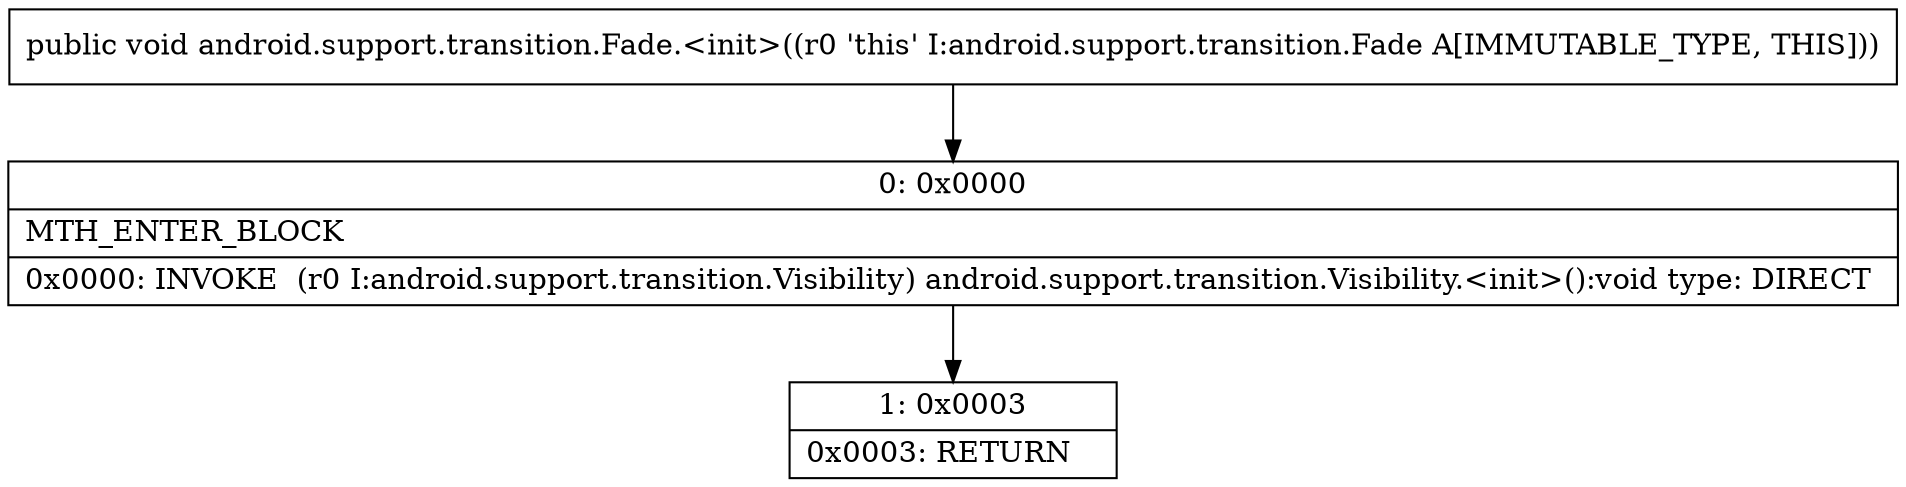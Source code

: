 digraph "CFG forandroid.support.transition.Fade.\<init\>()V" {
Node_0 [shape=record,label="{0\:\ 0x0000|MTH_ENTER_BLOCK\l|0x0000: INVOKE  (r0 I:android.support.transition.Visibility) android.support.transition.Visibility.\<init\>():void type: DIRECT \l}"];
Node_1 [shape=record,label="{1\:\ 0x0003|0x0003: RETURN   \l}"];
MethodNode[shape=record,label="{public void android.support.transition.Fade.\<init\>((r0 'this' I:android.support.transition.Fade A[IMMUTABLE_TYPE, THIS])) }"];
MethodNode -> Node_0;
Node_0 -> Node_1;
}

